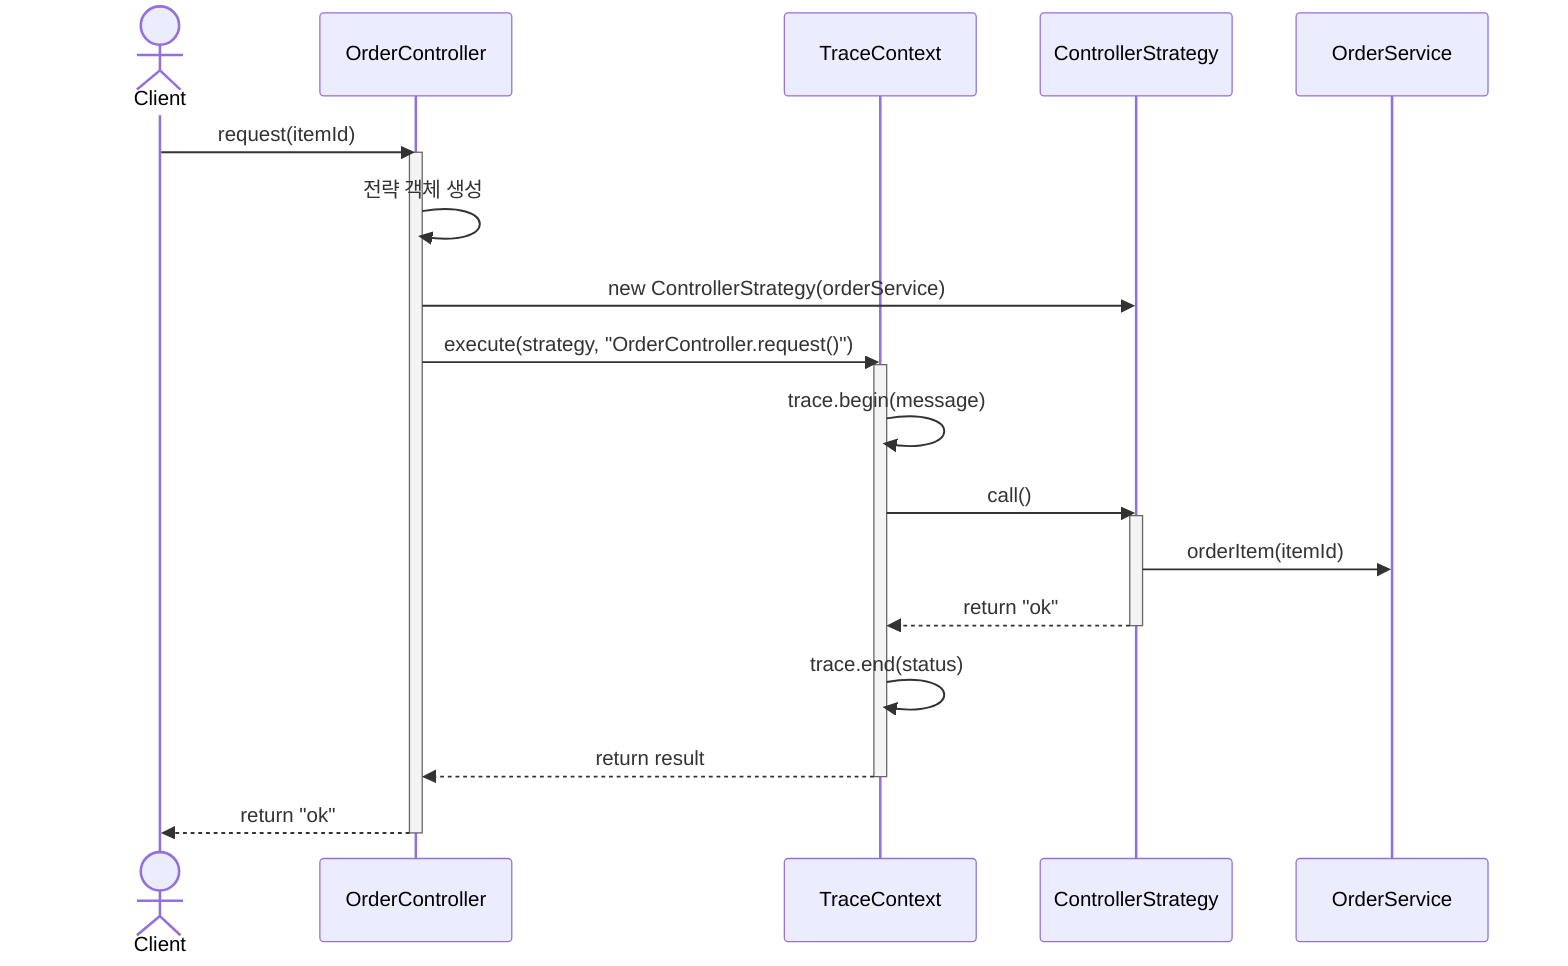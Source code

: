 sequenceDiagram
    actor Client
    participant Controller as OrderController
    participant Context as TraceContext
    participant Strategy as ControllerStrategy
    participant Service as OrderService
    
    Client->>Controller: request(itemId)
    activate Controller
    
    Controller->>Controller: 전략 객체 생성
    Controller->>Strategy: new ControllerStrategy(orderService)
    
    Controller->>Context: execute(strategy, "OrderController.request()")
    activate Context
    
    Context->>Context: trace.begin(message)
    
    Context->>Strategy: call()
    activate Strategy
    
    Strategy->>Service: orderItem(itemId)
    Strategy-->>Context: return "ok"
    deactivate Strategy
    
    Context->>Context: trace.end(status)
    Context-->>Controller: return result
    deactivate Context
    
    Controller-->>Client: return "ok"
    deactivate Controller